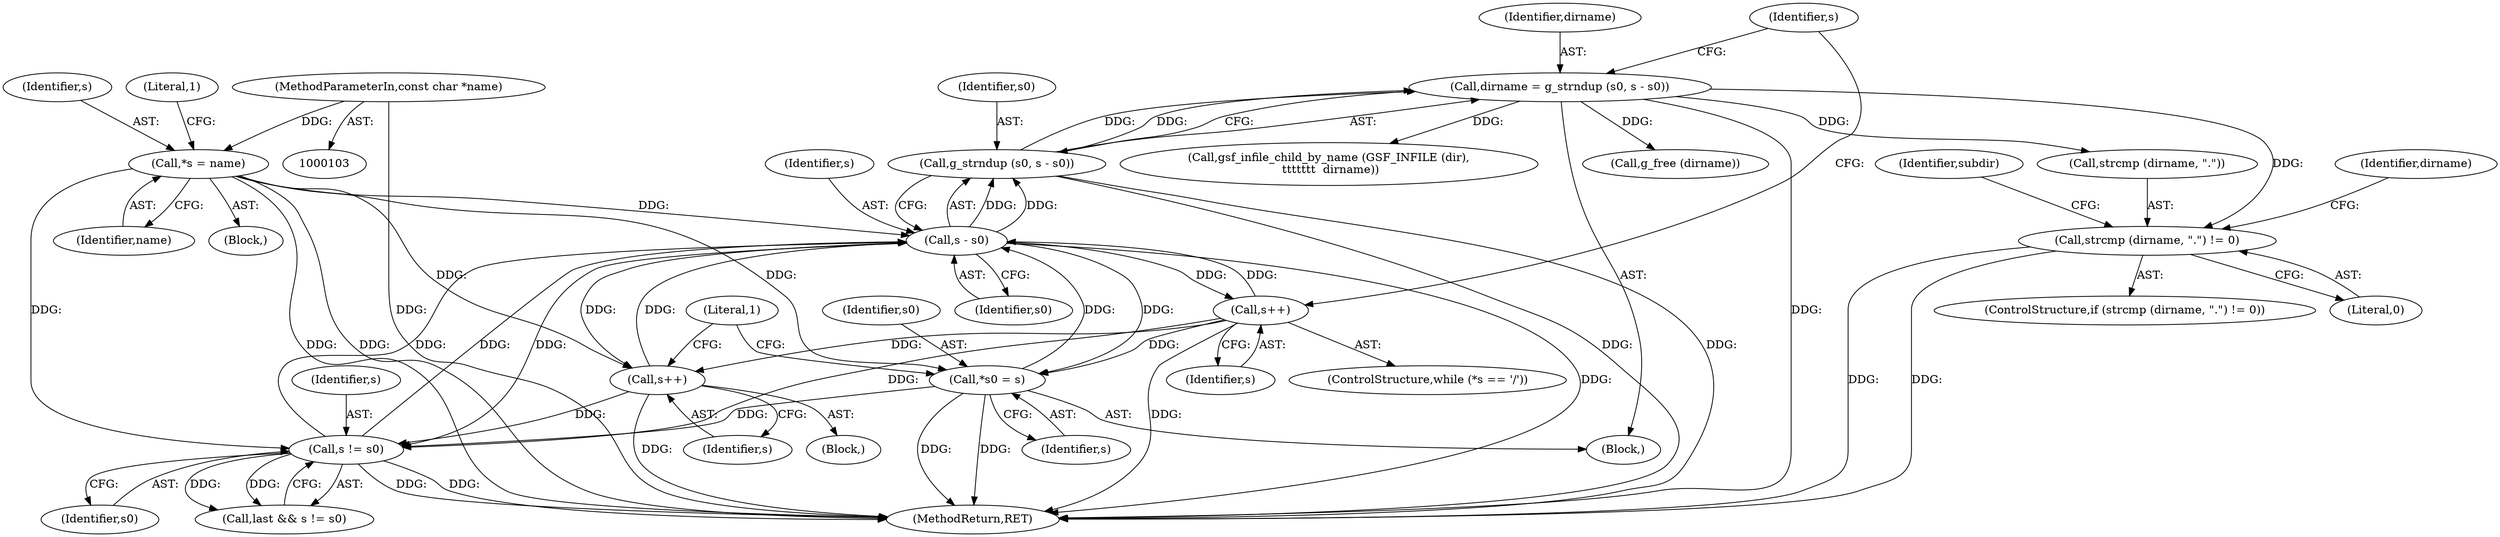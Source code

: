 digraph "0_libgsf_95a8351a75758cf10b3bf6abae0b6b461f90d9e5@API" {
"1000162" [label="(Call,strcmp (dirname, \".\") != 0)"];
"1000147" [label="(Call,dirname = g_strndup (s0, s - s0))"];
"1000149" [label="(Call,g_strndup (s0, s - s0))"];
"1000151" [label="(Call,s - s0)"];
"1000132" [label="(Call,s != s0)"];
"1000145" [label="(Call,s++)"];
"1000159" [label="(Call,s++)"];
"1000109" [label="(Call,*s = name)"];
"1000105" [label="(MethodParameterIn,const char *name)"];
"1000116" [label="(Call,*s0 = s)"];
"1000166" [label="(Literal,0)"];
"1000196" [label="(MethodReturn,RET)"];
"1000122" [label="(Block,)"];
"1000151" [label="(Call,s - s0)"];
"1000130" [label="(Call,last && s != s0)"];
"1000194" [label="(Call,g_free (dirname))"];
"1000157" [label="(Identifier,s)"];
"1000111" [label="(Identifier,name)"];
"1000109" [label="(Call,*s = name)"];
"1000171" [label="(Call,gsf_infile_child_by_name (GSF_INFILE (dir),\n \t\t\t\t\t\t\t  dirname))"];
"1000117" [label="(Identifier,s0)"];
"1000110" [label="(Identifier,s)"];
"1000113" [label="(Literal,1)"];
"1000161" [label="(ControlStructure,if (strcmp (dirname, \".\") != 0))"];
"1000118" [label="(Identifier,s)"];
"1000148" [label="(Identifier,dirname)"];
"1000147" [label="(Call,dirname = g_strndup (s0, s - s0))"];
"1000160" [label="(Identifier,s)"];
"1000146" [label="(Identifier,s)"];
"1000153" [label="(Identifier,s0)"];
"1000133" [label="(Identifier,s)"];
"1000107" [label="(Block,)"];
"1000159" [label="(Call,s++)"];
"1000162" [label="(Call,strcmp (dirname, \".\") != 0)"];
"1000163" [label="(Call,strcmp (dirname, \".\"))"];
"1000149" [label="(Call,g_strndup (s0, s - s0))"];
"1000116" [label="(Call,*s0 = s)"];
"1000195" [label="(Identifier,dirname)"];
"1000154" [label="(ControlStructure,while (*s == '/'))"];
"1000134" [label="(Identifier,s0)"];
"1000170" [label="(Identifier,subdir)"];
"1000114" [label="(Block,)"];
"1000152" [label="(Identifier,s)"];
"1000132" [label="(Call,s != s0)"];
"1000145" [label="(Call,s++)"];
"1000150" [label="(Identifier,s0)"];
"1000105" [label="(MethodParameterIn,const char *name)"];
"1000121" [label="(Literal,1)"];
"1000162" -> "1000161"  [label="AST: "];
"1000162" -> "1000166"  [label="CFG: "];
"1000163" -> "1000162"  [label="AST: "];
"1000166" -> "1000162"  [label="AST: "];
"1000170" -> "1000162"  [label="CFG: "];
"1000195" -> "1000162"  [label="CFG: "];
"1000162" -> "1000196"  [label="DDG: "];
"1000162" -> "1000196"  [label="DDG: "];
"1000147" -> "1000162"  [label="DDG: "];
"1000147" -> "1000114"  [label="AST: "];
"1000147" -> "1000149"  [label="CFG: "];
"1000148" -> "1000147"  [label="AST: "];
"1000149" -> "1000147"  [label="AST: "];
"1000157" -> "1000147"  [label="CFG: "];
"1000147" -> "1000196"  [label="DDG: "];
"1000149" -> "1000147"  [label="DDG: "];
"1000149" -> "1000147"  [label="DDG: "];
"1000147" -> "1000163"  [label="DDG: "];
"1000147" -> "1000171"  [label="DDG: "];
"1000147" -> "1000194"  [label="DDG: "];
"1000149" -> "1000151"  [label="CFG: "];
"1000150" -> "1000149"  [label="AST: "];
"1000151" -> "1000149"  [label="AST: "];
"1000149" -> "1000196"  [label="DDG: "];
"1000149" -> "1000196"  [label="DDG: "];
"1000151" -> "1000149"  [label="DDG: "];
"1000151" -> "1000149"  [label="DDG: "];
"1000151" -> "1000153"  [label="CFG: "];
"1000152" -> "1000151"  [label="AST: "];
"1000153" -> "1000151"  [label="AST: "];
"1000151" -> "1000196"  [label="DDG: "];
"1000151" -> "1000116"  [label="DDG: "];
"1000151" -> "1000132"  [label="DDG: "];
"1000151" -> "1000145"  [label="DDG: "];
"1000132" -> "1000151"  [label="DDG: "];
"1000132" -> "1000151"  [label="DDG: "];
"1000145" -> "1000151"  [label="DDG: "];
"1000159" -> "1000151"  [label="DDG: "];
"1000109" -> "1000151"  [label="DDG: "];
"1000116" -> "1000151"  [label="DDG: "];
"1000151" -> "1000159"  [label="DDG: "];
"1000132" -> "1000130"  [label="AST: "];
"1000132" -> "1000134"  [label="CFG: "];
"1000133" -> "1000132"  [label="AST: "];
"1000134" -> "1000132"  [label="AST: "];
"1000130" -> "1000132"  [label="CFG: "];
"1000132" -> "1000196"  [label="DDG: "];
"1000132" -> "1000196"  [label="DDG: "];
"1000132" -> "1000130"  [label="DDG: "];
"1000132" -> "1000130"  [label="DDG: "];
"1000145" -> "1000132"  [label="DDG: "];
"1000159" -> "1000132"  [label="DDG: "];
"1000109" -> "1000132"  [label="DDG: "];
"1000116" -> "1000132"  [label="DDG: "];
"1000145" -> "1000122"  [label="AST: "];
"1000145" -> "1000146"  [label="CFG: "];
"1000146" -> "1000145"  [label="AST: "];
"1000121" -> "1000145"  [label="CFG: "];
"1000145" -> "1000196"  [label="DDG: "];
"1000159" -> "1000145"  [label="DDG: "];
"1000109" -> "1000145"  [label="DDG: "];
"1000159" -> "1000154"  [label="AST: "];
"1000159" -> "1000160"  [label="CFG: "];
"1000160" -> "1000159"  [label="AST: "];
"1000157" -> "1000159"  [label="CFG: "];
"1000159" -> "1000196"  [label="DDG: "];
"1000159" -> "1000116"  [label="DDG: "];
"1000109" -> "1000107"  [label="AST: "];
"1000109" -> "1000111"  [label="CFG: "];
"1000110" -> "1000109"  [label="AST: "];
"1000111" -> "1000109"  [label="AST: "];
"1000113" -> "1000109"  [label="CFG: "];
"1000109" -> "1000196"  [label="DDG: "];
"1000109" -> "1000196"  [label="DDG: "];
"1000105" -> "1000109"  [label="DDG: "];
"1000109" -> "1000116"  [label="DDG: "];
"1000105" -> "1000103"  [label="AST: "];
"1000105" -> "1000196"  [label="DDG: "];
"1000116" -> "1000114"  [label="AST: "];
"1000116" -> "1000118"  [label="CFG: "];
"1000117" -> "1000116"  [label="AST: "];
"1000118" -> "1000116"  [label="AST: "];
"1000121" -> "1000116"  [label="CFG: "];
"1000116" -> "1000196"  [label="DDG: "];
"1000116" -> "1000196"  [label="DDG: "];
}

